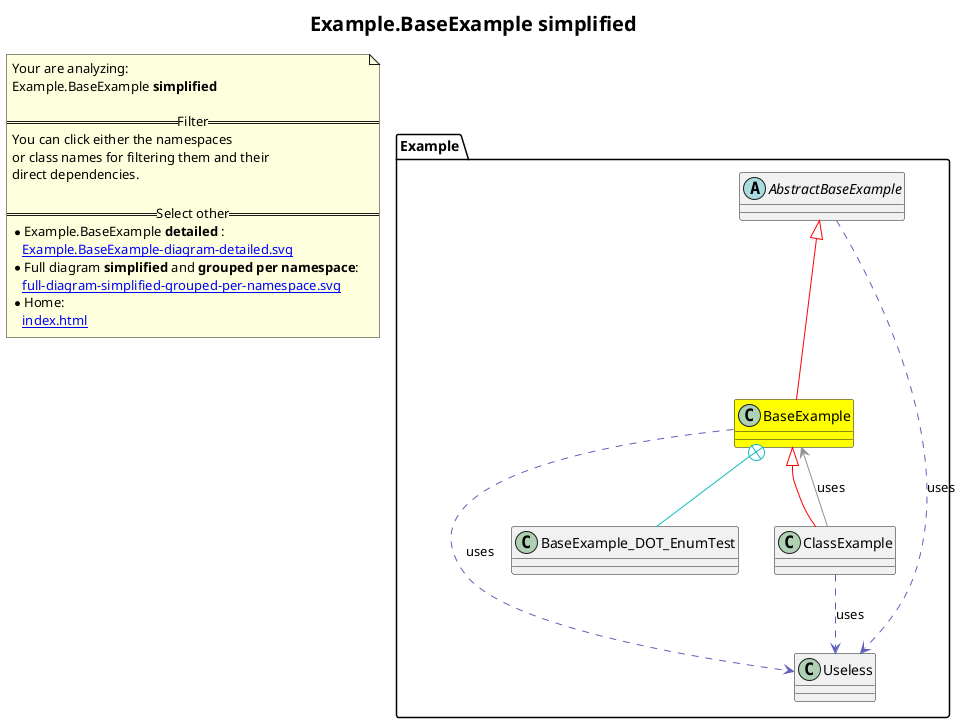 @startuml
title <size:20>Example.BaseExample **simplified** </size>
note "Your are analyzing:\nExample.BaseExample **simplified** \n\n==Filter==\nYou can click either the namespaces \nor class names for filtering them and their\ndirect dependencies.\n\n==Select other==\n* Example.BaseExample **detailed** :\n   [[Example.BaseExample-diagram-detailed.svg]]\n* Full diagram **simplified** and **grouped per namespace**:\n   [[full-diagram-simplified-grouped-per-namespace.svg]]\n* Home:\n   [[index.html]]" as FloatingNote
class Example.BaseExample [[Example.BaseExample-diagram-simplified.svg]] #yellow {
}
abstract class Example.AbstractBaseExample [[Example.AbstractBaseExample-diagram-simplified.svg]]  {
}
class Example.Useless [[Example.Useless-diagram-simplified.svg]]  {
}
class Example.BaseExample_DOT_EnumTest [[Example.BaseExample_DOT_EnumTest-diagram-simplified.svg]]  {
}
class Example.ClassExample [[Example.ClassExample-diagram-simplified.svg]]  {
}
 ' *************************************** 
 ' *************************************** 
 ' *************************************** 
' Class relations extracted from namespace:
' Example
Example.AbstractBaseExample <|-[#red]- Example.BaseExample
Example.BaseExample +-[#10BBBB]- Example.BaseExample_DOT_EnumTest 
Example.BaseExample .[#6060BB].> Example.Useless  : uses 
Example.AbstractBaseExample .[#6060BB].> Example.Useless  : uses 
Example.BaseExample <|-[#red]- Example.ClassExample
Example.ClassExample .[#6060BB].> Example.Useless  : uses 
Example.ClassExample -[#909090]-> Example.BaseExample  : uses 
@enduml
